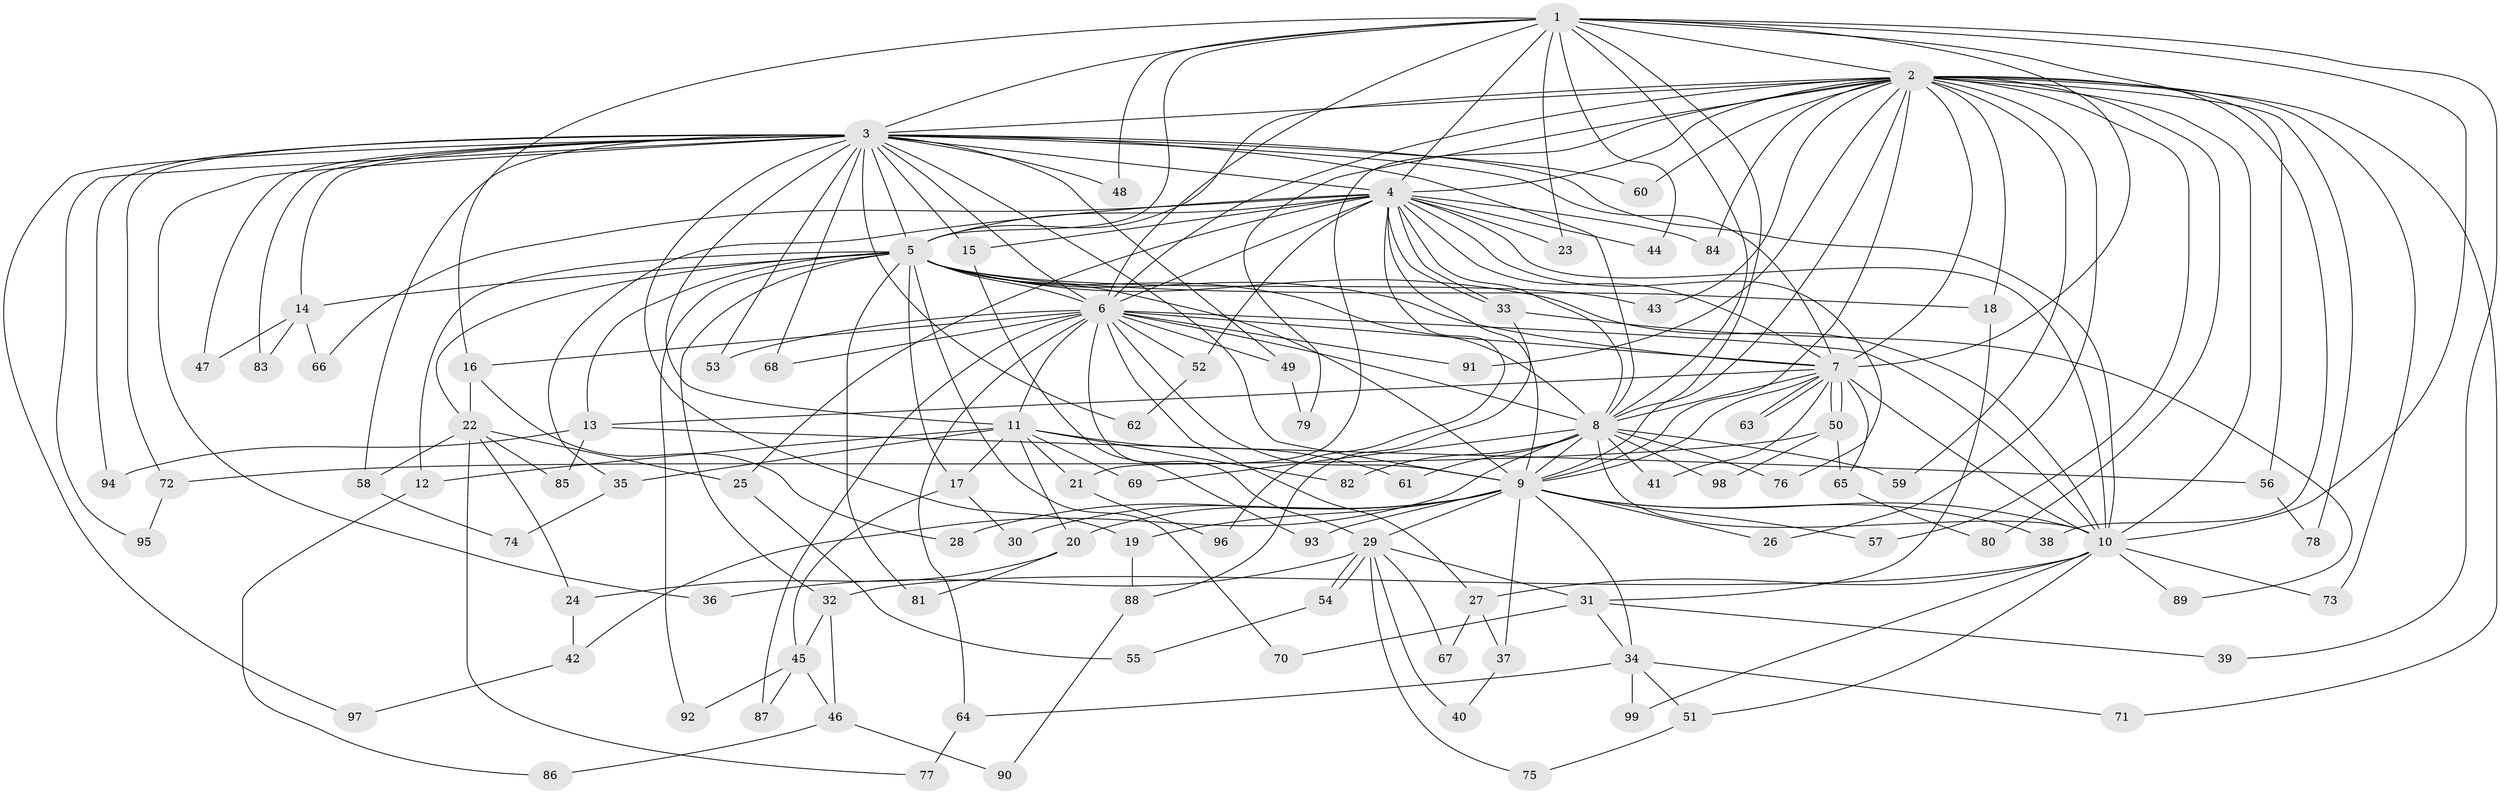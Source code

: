 // coarse degree distribution, {22: 0.013888888888888888, 19: 0.013888888888888888, 34: 0.013888888888888888, 17: 0.027777777777777776, 12: 0.013888888888888888, 16: 0.013888888888888888, 10: 0.013888888888888888, 3: 0.19444444444444445, 5: 0.041666666666666664, 4: 0.09722222222222222, 7: 0.027777777777777776, 2: 0.5, 9: 0.027777777777777776}
// Generated by graph-tools (version 1.1) at 2025/41/03/06/25 10:41:35]
// undirected, 99 vertices, 223 edges
graph export_dot {
graph [start="1"]
  node [color=gray90,style=filled];
  1;
  2;
  3;
  4;
  5;
  6;
  7;
  8;
  9;
  10;
  11;
  12;
  13;
  14;
  15;
  16;
  17;
  18;
  19;
  20;
  21;
  22;
  23;
  24;
  25;
  26;
  27;
  28;
  29;
  30;
  31;
  32;
  33;
  34;
  35;
  36;
  37;
  38;
  39;
  40;
  41;
  42;
  43;
  44;
  45;
  46;
  47;
  48;
  49;
  50;
  51;
  52;
  53;
  54;
  55;
  56;
  57;
  58;
  59;
  60;
  61;
  62;
  63;
  64;
  65;
  66;
  67;
  68;
  69;
  70;
  71;
  72;
  73;
  74;
  75;
  76;
  77;
  78;
  79;
  80;
  81;
  82;
  83;
  84;
  85;
  86;
  87;
  88;
  89;
  90;
  91;
  92;
  93;
  94;
  95;
  96;
  97;
  98;
  99;
  1 -- 2;
  1 -- 3;
  1 -- 4;
  1 -- 5;
  1 -- 6;
  1 -- 7;
  1 -- 8;
  1 -- 9;
  1 -- 10;
  1 -- 16;
  1 -- 23;
  1 -- 38;
  1 -- 39;
  1 -- 44;
  1 -- 48;
  2 -- 3;
  2 -- 4;
  2 -- 5;
  2 -- 6;
  2 -- 7;
  2 -- 8;
  2 -- 9;
  2 -- 10;
  2 -- 18;
  2 -- 21;
  2 -- 26;
  2 -- 43;
  2 -- 56;
  2 -- 57;
  2 -- 59;
  2 -- 60;
  2 -- 71;
  2 -- 73;
  2 -- 78;
  2 -- 79;
  2 -- 80;
  2 -- 84;
  2 -- 91;
  3 -- 4;
  3 -- 5;
  3 -- 6;
  3 -- 7;
  3 -- 8;
  3 -- 9;
  3 -- 10;
  3 -- 11;
  3 -- 14;
  3 -- 15;
  3 -- 19;
  3 -- 36;
  3 -- 47;
  3 -- 48;
  3 -- 49;
  3 -- 53;
  3 -- 58;
  3 -- 60;
  3 -- 62;
  3 -- 68;
  3 -- 72;
  3 -- 83;
  3 -- 94;
  3 -- 95;
  3 -- 97;
  4 -- 5;
  4 -- 6;
  4 -- 7;
  4 -- 8;
  4 -- 9;
  4 -- 10;
  4 -- 15;
  4 -- 23;
  4 -- 25;
  4 -- 33;
  4 -- 33;
  4 -- 35;
  4 -- 44;
  4 -- 52;
  4 -- 66;
  4 -- 76;
  4 -- 84;
  4 -- 96;
  5 -- 6;
  5 -- 7;
  5 -- 8;
  5 -- 9;
  5 -- 10;
  5 -- 12;
  5 -- 13;
  5 -- 14;
  5 -- 17;
  5 -- 18;
  5 -- 22;
  5 -- 32;
  5 -- 43;
  5 -- 70;
  5 -- 81;
  5 -- 92;
  6 -- 7;
  6 -- 8;
  6 -- 9;
  6 -- 10;
  6 -- 11;
  6 -- 16;
  6 -- 27;
  6 -- 29;
  6 -- 49;
  6 -- 52;
  6 -- 53;
  6 -- 64;
  6 -- 68;
  6 -- 87;
  6 -- 91;
  7 -- 8;
  7 -- 9;
  7 -- 10;
  7 -- 13;
  7 -- 41;
  7 -- 50;
  7 -- 50;
  7 -- 63;
  7 -- 63;
  7 -- 65;
  8 -- 9;
  8 -- 10;
  8 -- 41;
  8 -- 42;
  8 -- 59;
  8 -- 61;
  8 -- 69;
  8 -- 76;
  8 -- 82;
  8 -- 98;
  9 -- 10;
  9 -- 19;
  9 -- 20;
  9 -- 26;
  9 -- 28;
  9 -- 29;
  9 -- 30;
  9 -- 34;
  9 -- 37;
  9 -- 38;
  9 -- 57;
  9 -- 93;
  10 -- 27;
  10 -- 32;
  10 -- 51;
  10 -- 73;
  10 -- 89;
  10 -- 99;
  11 -- 12;
  11 -- 17;
  11 -- 20;
  11 -- 21;
  11 -- 35;
  11 -- 61;
  11 -- 69;
  11 -- 82;
  12 -- 86;
  13 -- 56;
  13 -- 85;
  13 -- 94;
  14 -- 47;
  14 -- 66;
  14 -- 83;
  15 -- 93;
  16 -- 22;
  16 -- 28;
  17 -- 30;
  17 -- 45;
  18 -- 31;
  19 -- 88;
  20 -- 24;
  20 -- 81;
  21 -- 96;
  22 -- 24;
  22 -- 25;
  22 -- 58;
  22 -- 77;
  22 -- 85;
  24 -- 42;
  25 -- 55;
  27 -- 37;
  27 -- 67;
  29 -- 31;
  29 -- 36;
  29 -- 40;
  29 -- 54;
  29 -- 54;
  29 -- 67;
  29 -- 75;
  31 -- 34;
  31 -- 39;
  31 -- 70;
  32 -- 45;
  32 -- 46;
  33 -- 88;
  33 -- 89;
  34 -- 51;
  34 -- 64;
  34 -- 71;
  34 -- 99;
  35 -- 74;
  37 -- 40;
  42 -- 97;
  45 -- 46;
  45 -- 87;
  45 -- 92;
  46 -- 86;
  46 -- 90;
  49 -- 79;
  50 -- 65;
  50 -- 72;
  50 -- 98;
  51 -- 75;
  52 -- 62;
  54 -- 55;
  56 -- 78;
  58 -- 74;
  64 -- 77;
  65 -- 80;
  72 -- 95;
  88 -- 90;
}
